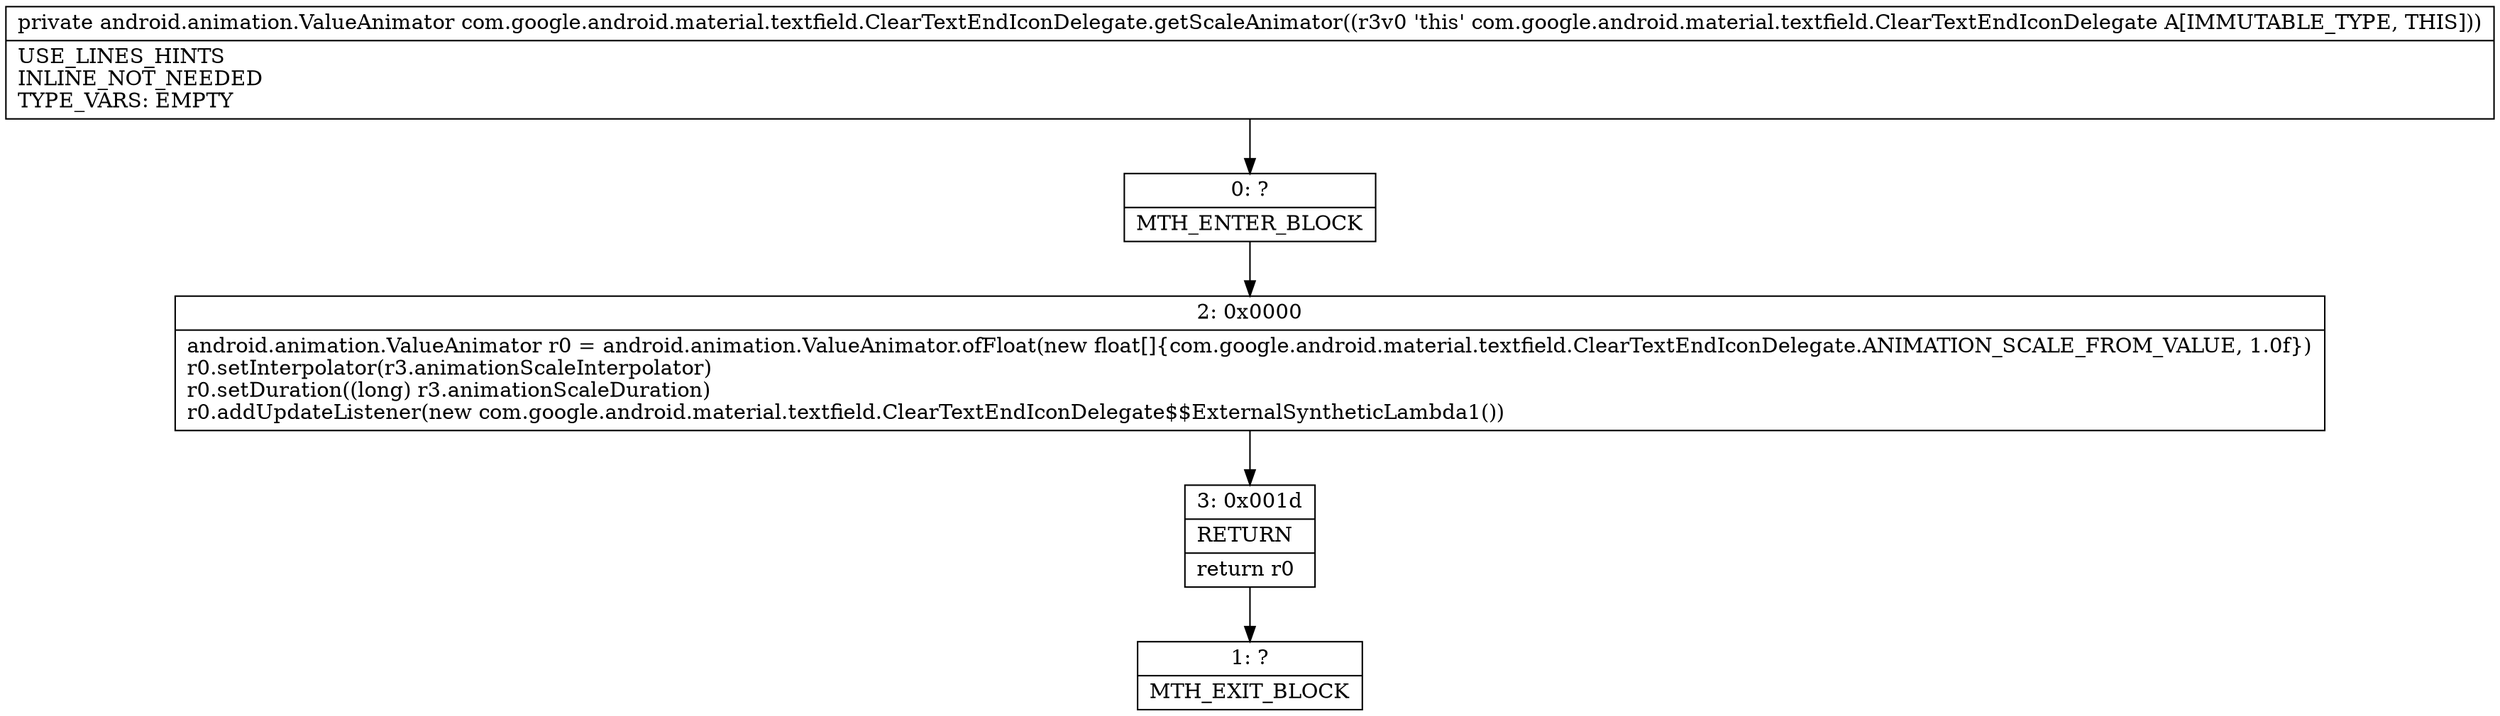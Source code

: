 digraph "CFG forcom.google.android.material.textfield.ClearTextEndIconDelegate.getScaleAnimator()Landroid\/animation\/ValueAnimator;" {
Node_0 [shape=record,label="{0\:\ ?|MTH_ENTER_BLOCK\l}"];
Node_2 [shape=record,label="{2\:\ 0x0000|android.animation.ValueAnimator r0 = android.animation.ValueAnimator.ofFloat(new float[]\{com.google.android.material.textfield.ClearTextEndIconDelegate.ANIMATION_SCALE_FROM_VALUE, 1.0f\})\lr0.setInterpolator(r3.animationScaleInterpolator)\lr0.setDuration((long) r3.animationScaleDuration)\lr0.addUpdateListener(new com.google.android.material.textfield.ClearTextEndIconDelegate$$ExternalSyntheticLambda1())\l}"];
Node_3 [shape=record,label="{3\:\ 0x001d|RETURN\l|return r0\l}"];
Node_1 [shape=record,label="{1\:\ ?|MTH_EXIT_BLOCK\l}"];
MethodNode[shape=record,label="{private android.animation.ValueAnimator com.google.android.material.textfield.ClearTextEndIconDelegate.getScaleAnimator((r3v0 'this' com.google.android.material.textfield.ClearTextEndIconDelegate A[IMMUTABLE_TYPE, THIS]))  | USE_LINES_HINTS\lINLINE_NOT_NEEDED\lTYPE_VARS: EMPTY\l}"];
MethodNode -> Node_0;Node_0 -> Node_2;
Node_2 -> Node_3;
Node_3 -> Node_1;
}

